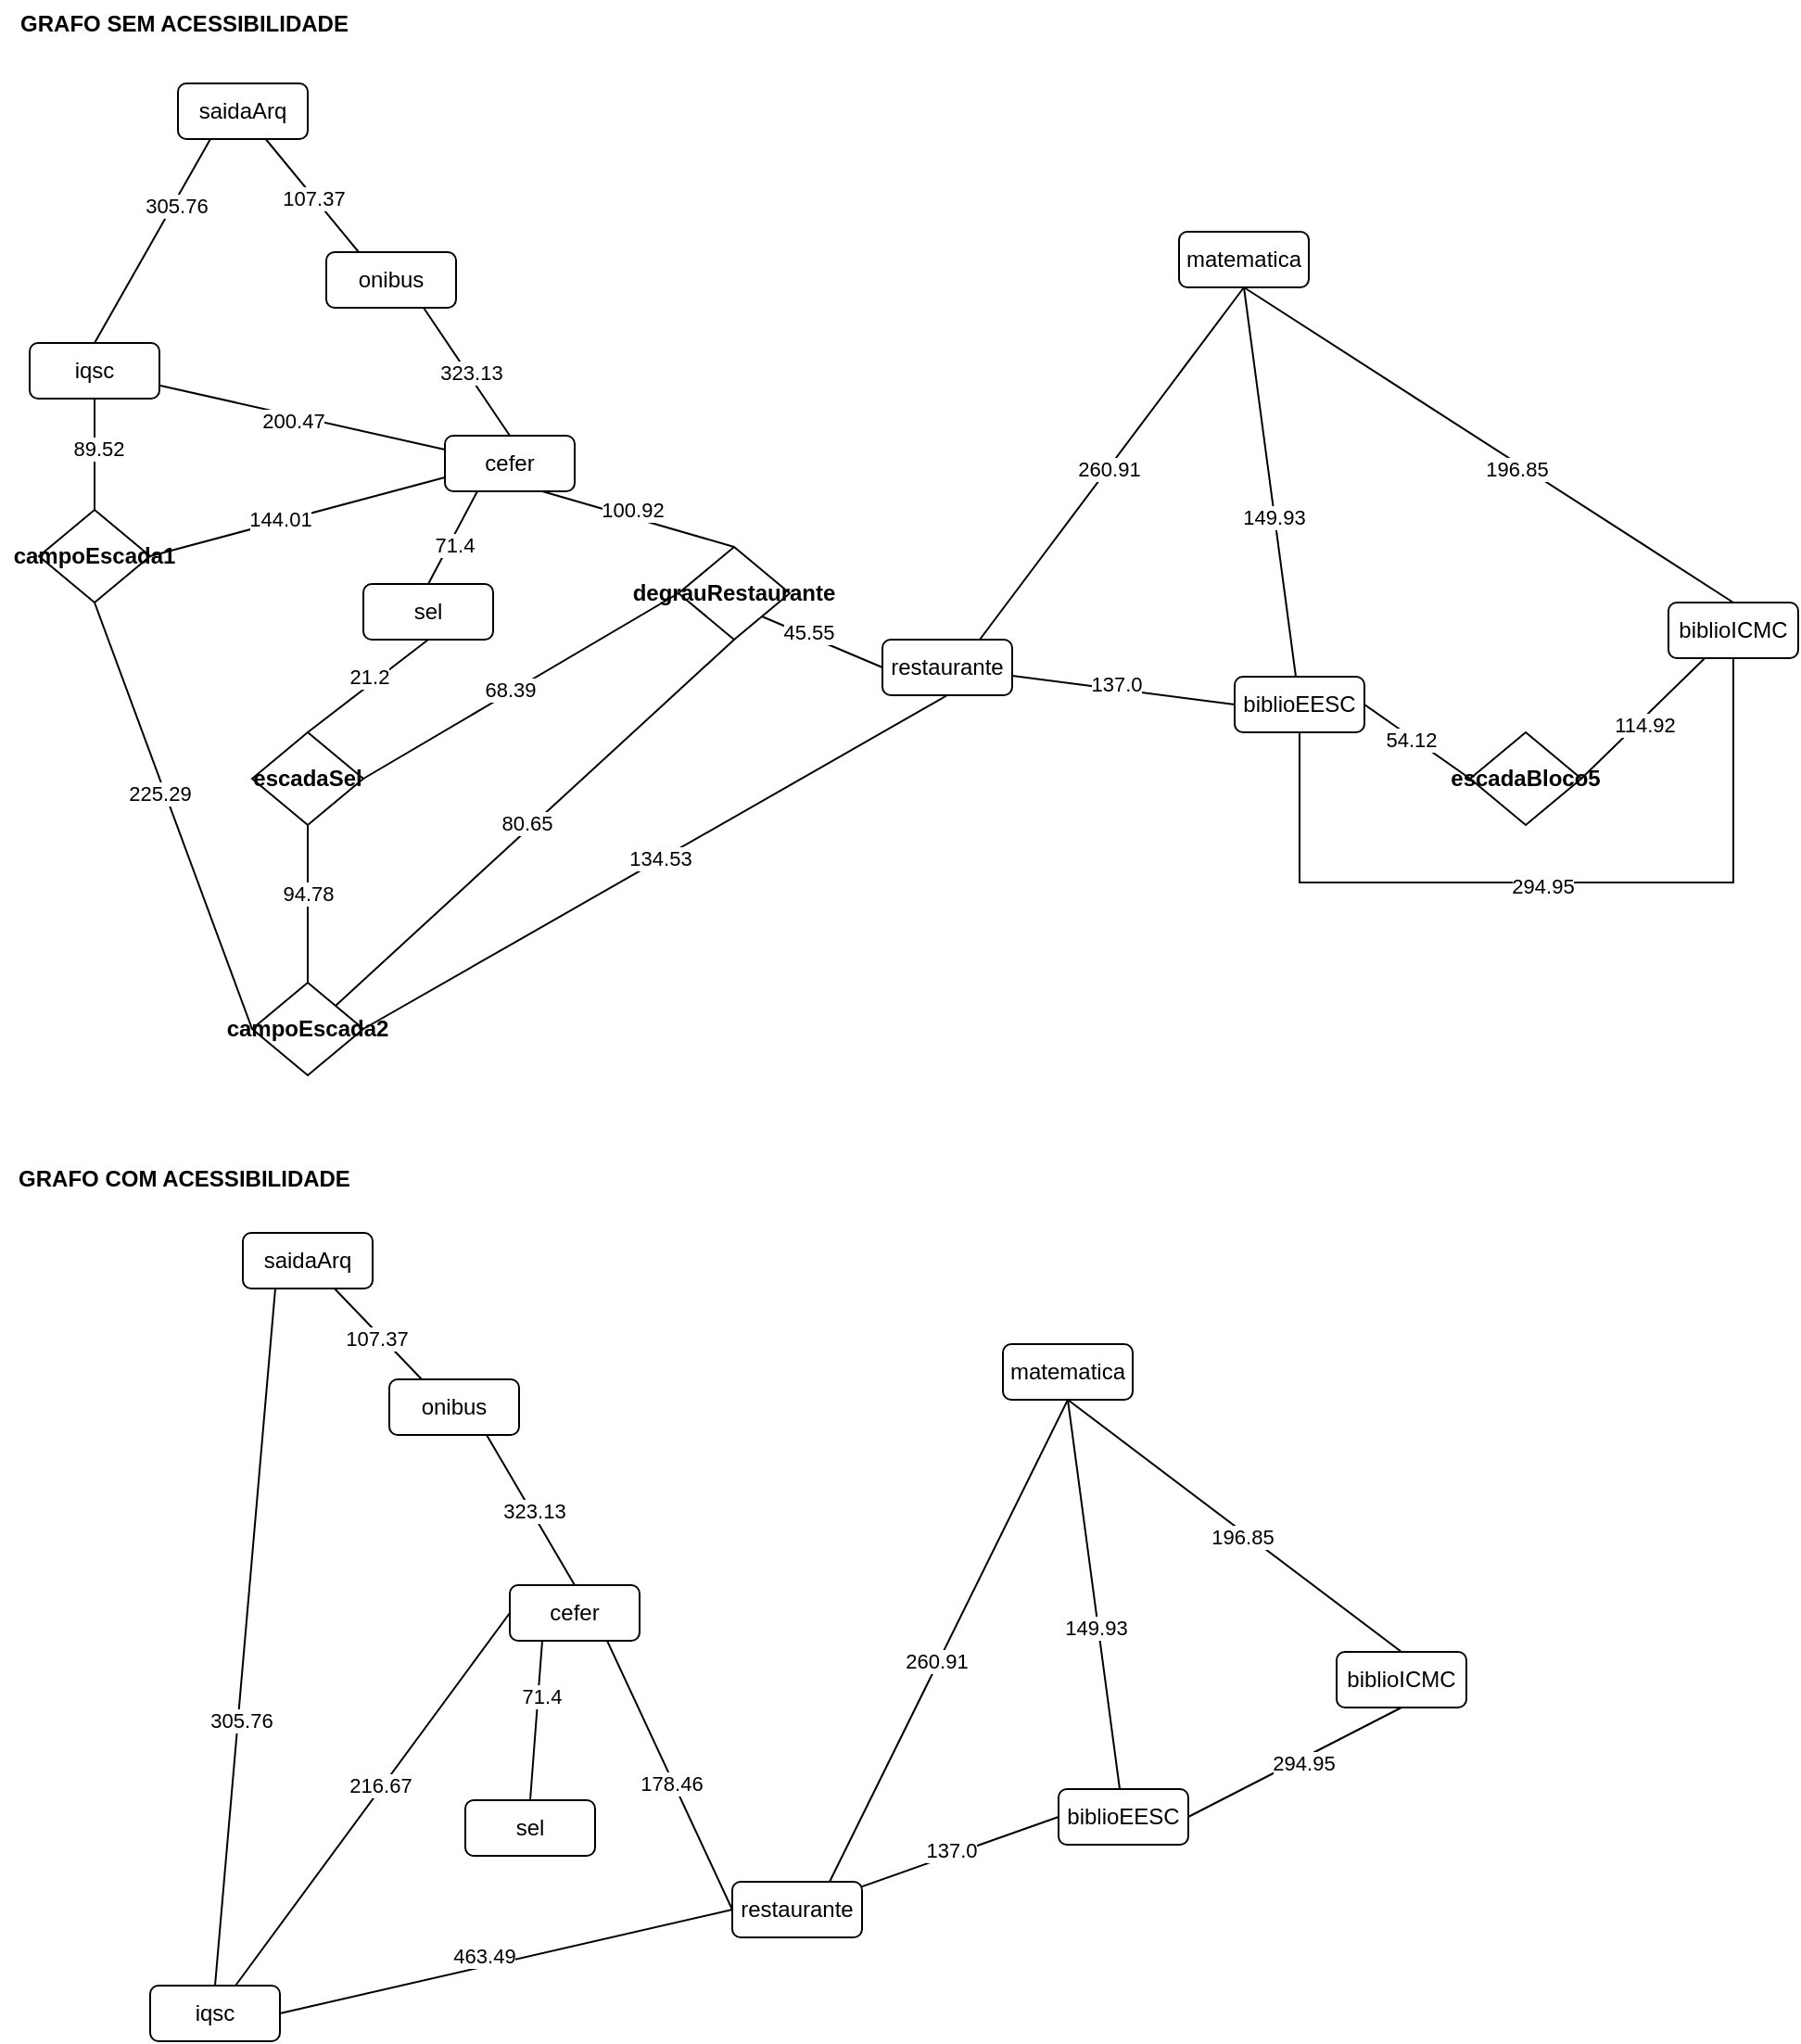 <mxfile version="24.3.1" type="device">
  <diagram name="Página-1" id="zhBQ2vT0E0Bw0QXHDB5k">
    <mxGraphModel dx="1452" dy="614" grid="0" gridSize="10" guides="1" tooltips="1" connect="1" arrows="1" fold="1" page="0" pageScale="1" pageWidth="827" pageHeight="1169" math="0" shadow="0">
      <root>
        <mxCell id="0" />
        <mxCell id="1" parent="0" />
        <mxCell id="oksww-_7QPB1_juGbVkQ-5" style="rounded=0;orthogonalLoop=1;jettySize=auto;html=1;entryX=0.25;entryY=0;entryDx=0;entryDy=0;endArrow=none;endFill=0;" parent="1" source="oksww-_7QPB1_juGbVkQ-2" target="oksww-_7QPB1_juGbVkQ-3" edge="1">
          <mxGeometry relative="1" as="geometry" />
        </mxCell>
        <mxCell id="oksww-_7QPB1_juGbVkQ-89" value="107.37" style="edgeLabel;html=1;align=center;verticalAlign=middle;resizable=0;points=[];" parent="oksww-_7QPB1_juGbVkQ-5" vertex="1" connectable="0">
          <mxGeometry x="0.024" relative="1" as="geometry">
            <mxPoint as="offset" />
          </mxGeometry>
        </mxCell>
        <mxCell id="oksww-_7QPB1_juGbVkQ-10" style="rounded=0;orthogonalLoop=1;jettySize=auto;html=1;exitX=0.25;exitY=1;exitDx=0;exitDy=0;entryX=0.5;entryY=0;entryDx=0;entryDy=0;endArrow=none;endFill=0;" parent="1" source="oksww-_7QPB1_juGbVkQ-2" target="oksww-_7QPB1_juGbVkQ-9" edge="1">
          <mxGeometry relative="1" as="geometry" />
        </mxCell>
        <mxCell id="oksww-_7QPB1_juGbVkQ-88" value="305.76" style="edgeLabel;html=1;align=center;verticalAlign=middle;resizable=0;points=[];" parent="oksww-_7QPB1_juGbVkQ-10" vertex="1" connectable="0">
          <mxGeometry x="-0.357" y="1" relative="1" as="geometry">
            <mxPoint as="offset" />
          </mxGeometry>
        </mxCell>
        <mxCell id="oksww-_7QPB1_juGbVkQ-2" value="saidaArq" style="rounded=1;whiteSpace=wrap;html=1;" parent="1" vertex="1">
          <mxGeometry x="130" y="49" width="70" height="30" as="geometry" />
        </mxCell>
        <mxCell id="oksww-_7QPB1_juGbVkQ-7" style="rounded=0;orthogonalLoop=1;jettySize=auto;html=1;exitX=0.75;exitY=1;exitDx=0;exitDy=0;entryX=0.5;entryY=0;entryDx=0;entryDy=0;endArrow=none;endFill=0;" parent="1" source="oksww-_7QPB1_juGbVkQ-3" target="oksww-_7QPB1_juGbVkQ-6" edge="1">
          <mxGeometry relative="1" as="geometry" />
        </mxCell>
        <mxCell id="oksww-_7QPB1_juGbVkQ-91" value="323.13" style="edgeLabel;html=1;align=center;verticalAlign=middle;resizable=0;points=[];" parent="oksww-_7QPB1_juGbVkQ-7" vertex="1" connectable="0">
          <mxGeometry x="0.033" y="2" relative="1" as="geometry">
            <mxPoint as="offset" />
          </mxGeometry>
        </mxCell>
        <mxCell id="oksww-_7QPB1_juGbVkQ-3" value="onibus" style="rounded=1;whiteSpace=wrap;html=1;" parent="1" vertex="1">
          <mxGeometry x="210" y="140" width="70" height="30" as="geometry" />
        </mxCell>
        <mxCell id="oksww-_7QPB1_juGbVkQ-6" value="cefer" style="rounded=1;whiteSpace=wrap;html=1;" parent="1" vertex="1">
          <mxGeometry x="274" y="239" width="70" height="30" as="geometry" />
        </mxCell>
        <mxCell id="oksww-_7QPB1_juGbVkQ-16" style="rounded=0;orthogonalLoop=1;jettySize=auto;html=1;exitX=0.5;exitY=1;exitDx=0;exitDy=0;entryX=0.5;entryY=0;entryDx=0;entryDy=0;endArrow=none;endFill=0;" parent="1" source="oksww-_7QPB1_juGbVkQ-9" target="oksww-_7QPB1_juGbVkQ-15" edge="1">
          <mxGeometry relative="1" as="geometry" />
        </mxCell>
        <mxCell id="vwch2zvILR5vdQ5iCqcV-2" value="89.52" style="edgeLabel;html=1;align=center;verticalAlign=middle;resizable=0;points=[];" parent="oksww-_7QPB1_juGbVkQ-16" vertex="1" connectable="0">
          <mxGeometry x="-0.114" y="2" relative="1" as="geometry">
            <mxPoint as="offset" />
          </mxGeometry>
        </mxCell>
        <mxCell id="oksww-_7QPB1_juGbVkQ-9" value="iqsc" style="rounded=1;whiteSpace=wrap;html=1;" parent="1" vertex="1">
          <mxGeometry x="50" y="189" width="70" height="30" as="geometry" />
        </mxCell>
        <mxCell id="oksww-_7QPB1_juGbVkQ-12" value="" style="endArrow=none;html=1;rounded=0;entryX=0;entryY=0.25;entryDx=0;entryDy=0;" parent="1" source="oksww-_7QPB1_juGbVkQ-9" target="oksww-_7QPB1_juGbVkQ-6" edge="1">
          <mxGeometry width="50" height="50" relative="1" as="geometry">
            <mxPoint x="120" y="254" as="sourcePoint" />
            <mxPoint x="190.711" y="204" as="targetPoint" />
          </mxGeometry>
        </mxCell>
        <mxCell id="oksww-_7QPB1_juGbVkQ-92" value="200.47" style="edgeLabel;html=1;align=center;verticalAlign=middle;resizable=0;points=[];" parent="oksww-_7QPB1_juGbVkQ-12" vertex="1" connectable="0">
          <mxGeometry x="-0.054" y="-3" relative="1" as="geometry">
            <mxPoint as="offset" />
          </mxGeometry>
        </mxCell>
        <mxCell id="oksww-_7QPB1_juGbVkQ-17" style="rounded=0;orthogonalLoop=1;jettySize=auto;html=1;exitX=1;exitY=0.5;exitDx=0;exitDy=0;entryX=0;entryY=0.75;entryDx=0;entryDy=0;endArrow=none;endFill=0;" parent="1" source="oksww-_7QPB1_juGbVkQ-15" target="oksww-_7QPB1_juGbVkQ-6" edge="1">
          <mxGeometry relative="1" as="geometry" />
        </mxCell>
        <mxCell id="oksww-_7QPB1_juGbVkQ-93" value="144.01" style="edgeLabel;html=1;align=center;verticalAlign=middle;resizable=0;points=[];" parent="oksww-_7QPB1_juGbVkQ-17" vertex="1" connectable="0">
          <mxGeometry x="-0.121" y="2" relative="1" as="geometry">
            <mxPoint as="offset" />
          </mxGeometry>
        </mxCell>
        <mxCell id="oksww-_7QPB1_juGbVkQ-15" value="&lt;b style=&quot;&quot;&gt;campoEscada1&lt;/b&gt;" style="rhombus;html=1;whiteSpace=wrap;" parent="1" vertex="1">
          <mxGeometry x="55" y="279" width="60" height="50" as="geometry" />
        </mxCell>
        <mxCell id="oksww-_7QPB1_juGbVkQ-19" style="rounded=0;orthogonalLoop=1;jettySize=auto;html=1;exitX=0.5;exitY=0;exitDx=0;exitDy=0;entryX=0.75;entryY=1;entryDx=0;entryDy=0;endArrow=none;endFill=0;" parent="1" source="oksww-_7QPB1_juGbVkQ-18" target="oksww-_7QPB1_juGbVkQ-6" edge="1">
          <mxGeometry relative="1" as="geometry" />
        </mxCell>
        <mxCell id="oksww-_7QPB1_juGbVkQ-116" value="100.92" style="edgeLabel;html=1;align=center;verticalAlign=middle;resizable=0;points=[];" parent="oksww-_7QPB1_juGbVkQ-19" vertex="1" connectable="0">
          <mxGeometry x="0.085" y="-4" relative="1" as="geometry">
            <mxPoint as="offset" />
          </mxGeometry>
        </mxCell>
        <mxCell id="oksww-_7QPB1_juGbVkQ-31" style="rounded=0;orthogonalLoop=1;jettySize=auto;html=1;exitX=1;exitY=1;exitDx=0;exitDy=0;entryX=0;entryY=0.5;entryDx=0;entryDy=0;endArrow=none;endFill=0;" parent="1" source="oksww-_7QPB1_juGbVkQ-18" target="oksww-_7QPB1_juGbVkQ-30" edge="1">
          <mxGeometry relative="1" as="geometry" />
        </mxCell>
        <mxCell id="oksww-_7QPB1_juGbVkQ-99" value="45.55" style="edgeLabel;html=1;align=center;verticalAlign=middle;resizable=0;points=[];" parent="oksww-_7QPB1_juGbVkQ-31" vertex="1" connectable="0">
          <mxGeometry x="-0.26" y="2" relative="1" as="geometry">
            <mxPoint as="offset" />
          </mxGeometry>
        </mxCell>
        <mxCell id="oksww-_7QPB1_juGbVkQ-18" value="&lt;b style=&quot;&quot;&gt;degrauRestaurante&lt;/b&gt;" style="rhombus;html=1;whiteSpace=wrap;" parent="1" vertex="1">
          <mxGeometry x="400" y="299" width="60" height="50" as="geometry" />
        </mxCell>
        <mxCell id="oksww-_7QPB1_juGbVkQ-26" style="rounded=0;orthogonalLoop=1;jettySize=auto;html=1;exitX=0;exitY=0.5;exitDx=0;exitDy=0;entryX=0.5;entryY=1;entryDx=0;entryDy=0;endArrow=none;endFill=0;" parent="1" source="oksww-_7QPB1_juGbVkQ-21" target="oksww-_7QPB1_juGbVkQ-15" edge="1">
          <mxGeometry relative="1" as="geometry" />
        </mxCell>
        <mxCell id="oksww-_7QPB1_juGbVkQ-95" value="225.29" style="edgeLabel;html=1;align=center;verticalAlign=middle;resizable=0;points=[];" parent="oksww-_7QPB1_juGbVkQ-26" vertex="1" connectable="0">
          <mxGeometry x="0.119" y="3" relative="1" as="geometry">
            <mxPoint as="offset" />
          </mxGeometry>
        </mxCell>
        <mxCell id="oksww-_7QPB1_juGbVkQ-27" style="rounded=0;orthogonalLoop=1;jettySize=auto;html=1;exitX=0.5;exitY=0;exitDx=0;exitDy=0;entryX=0.5;entryY=1;entryDx=0;entryDy=0;endArrow=none;endFill=0;" parent="1" source="oksww-_7QPB1_juGbVkQ-21" target="oksww-_7QPB1_juGbVkQ-24" edge="1">
          <mxGeometry relative="1" as="geometry" />
        </mxCell>
        <mxCell id="oksww-_7QPB1_juGbVkQ-125" value="94.78" style="edgeLabel;html=1;align=center;verticalAlign=middle;resizable=0;points=[];" parent="oksww-_7QPB1_juGbVkQ-27" vertex="1" connectable="0">
          <mxGeometry x="0.4" y="2" relative="1" as="geometry">
            <mxPoint x="2" y="11" as="offset" />
          </mxGeometry>
        </mxCell>
        <mxCell id="oksww-_7QPB1_juGbVkQ-28" style="rounded=0;orthogonalLoop=1;jettySize=auto;html=1;exitX=1;exitY=0;exitDx=0;exitDy=0;entryX=0.5;entryY=1;entryDx=0;entryDy=0;endArrow=none;endFill=0;" parent="1" source="oksww-_7QPB1_juGbVkQ-21" target="oksww-_7QPB1_juGbVkQ-18" edge="1">
          <mxGeometry relative="1" as="geometry" />
        </mxCell>
        <mxCell id="oksww-_7QPB1_juGbVkQ-97" value="80.65" style="edgeLabel;html=1;align=center;verticalAlign=middle;resizable=0;points=[];" parent="oksww-_7QPB1_juGbVkQ-28" vertex="1" connectable="0">
          <mxGeometry x="-0.028" y="3" relative="1" as="geometry">
            <mxPoint as="offset" />
          </mxGeometry>
        </mxCell>
        <mxCell id="oksww-_7QPB1_juGbVkQ-21" value="&lt;b style=&quot;&quot;&gt;campoEscada2&lt;/b&gt;" style="rhombus;html=1;whiteSpace=wrap;" parent="1" vertex="1">
          <mxGeometry x="170" y="534" width="60" height="50" as="geometry" />
        </mxCell>
        <mxCell id="oksww-_7QPB1_juGbVkQ-23" style="rounded=0;orthogonalLoop=1;jettySize=auto;html=1;exitX=0.5;exitY=0;exitDx=0;exitDy=0;entryX=0.25;entryY=1;entryDx=0;entryDy=0;endArrow=none;endFill=0;" parent="1" source="oksww-_7QPB1_juGbVkQ-22" target="oksww-_7QPB1_juGbVkQ-6" edge="1">
          <mxGeometry relative="1" as="geometry" />
        </mxCell>
        <mxCell id="oksww-_7QPB1_juGbVkQ-94" value="71.4" style="edgeLabel;html=1;align=center;verticalAlign=middle;resizable=0;points=[];" parent="oksww-_7QPB1_juGbVkQ-23" vertex="1" connectable="0">
          <mxGeometry x="-0.116" y="-2" relative="1" as="geometry">
            <mxPoint as="offset" />
          </mxGeometry>
        </mxCell>
        <mxCell id="oksww-_7QPB1_juGbVkQ-22" value="sel" style="rounded=1;whiteSpace=wrap;html=1;" parent="1" vertex="1">
          <mxGeometry x="230" y="319" width="70" height="30" as="geometry" />
        </mxCell>
        <mxCell id="oksww-_7QPB1_juGbVkQ-25" style="rounded=0;orthogonalLoop=1;jettySize=auto;html=1;exitX=0.5;exitY=0;exitDx=0;exitDy=0;entryX=0.5;entryY=1;entryDx=0;entryDy=0;endArrow=none;endFill=0;" parent="1" source="oksww-_7QPB1_juGbVkQ-24" target="oksww-_7QPB1_juGbVkQ-22" edge="1">
          <mxGeometry relative="1" as="geometry" />
        </mxCell>
        <mxCell id="oksww-_7QPB1_juGbVkQ-96" value="21.2" style="edgeLabel;html=1;align=center;verticalAlign=middle;resizable=0;points=[];" parent="oksww-_7QPB1_juGbVkQ-25" vertex="1" connectable="0">
          <mxGeometry x="0.072" y="4" relative="1" as="geometry">
            <mxPoint as="offset" />
          </mxGeometry>
        </mxCell>
        <mxCell id="oksww-_7QPB1_juGbVkQ-36" style="rounded=0;orthogonalLoop=1;jettySize=auto;html=1;exitX=1;exitY=0.5;exitDx=0;exitDy=0;entryX=0;entryY=0.5;entryDx=0;entryDy=0;endArrow=none;endFill=0;" parent="1" source="oksww-_7QPB1_juGbVkQ-24" target="oksww-_7QPB1_juGbVkQ-18" edge="1">
          <mxGeometry relative="1" as="geometry" />
        </mxCell>
        <mxCell id="oksww-_7QPB1_juGbVkQ-100" value="68.39" style="edgeLabel;html=1;align=center;verticalAlign=middle;resizable=0;points=[];" parent="oksww-_7QPB1_juGbVkQ-36" vertex="1" connectable="0">
          <mxGeometry x="0.279" y="1" relative="1" as="geometry">
            <mxPoint x="-29" y="16" as="offset" />
          </mxGeometry>
        </mxCell>
        <mxCell id="oksww-_7QPB1_juGbVkQ-24" value="&lt;b style=&quot;&quot;&gt;escadaSel&lt;/b&gt;" style="rhombus;html=1;whiteSpace=wrap;" parent="1" vertex="1">
          <mxGeometry x="170" y="399" width="60" height="50" as="geometry" />
        </mxCell>
        <mxCell id="oksww-_7QPB1_juGbVkQ-41" style="rounded=0;orthogonalLoop=1;jettySize=auto;html=1;entryX=0;entryY=0.5;entryDx=0;entryDy=0;endArrow=none;endFill=0;" parent="1" source="oksww-_7QPB1_juGbVkQ-30" target="oksww-_7QPB1_juGbVkQ-39" edge="1">
          <mxGeometry relative="1" as="geometry" />
        </mxCell>
        <mxCell id="oksww-_7QPB1_juGbVkQ-104" value="137.0" style="edgeLabel;html=1;align=center;verticalAlign=middle;resizable=0;points=[];" parent="oksww-_7QPB1_juGbVkQ-41" vertex="1" connectable="0">
          <mxGeometry x="-0.077" y="3" relative="1" as="geometry">
            <mxPoint as="offset" />
          </mxGeometry>
        </mxCell>
        <mxCell id="oksww-_7QPB1_juGbVkQ-42" style="rounded=0;orthogonalLoop=1;jettySize=auto;html=1;exitX=0.75;exitY=0;exitDx=0;exitDy=0;entryX=0.5;entryY=1;entryDx=0;entryDy=0;endArrow=none;endFill=0;" parent="1" source="oksww-_7QPB1_juGbVkQ-30" target="oksww-_7QPB1_juGbVkQ-38" edge="1">
          <mxGeometry relative="1" as="geometry" />
        </mxCell>
        <mxCell id="oksww-_7QPB1_juGbVkQ-101" value="260.91" style="edgeLabel;html=1;align=center;verticalAlign=middle;resizable=0;points=[];" parent="oksww-_7QPB1_juGbVkQ-42" vertex="1" connectable="0">
          <mxGeometry x="-0.028" relative="1" as="geometry">
            <mxPoint as="offset" />
          </mxGeometry>
        </mxCell>
        <mxCell id="oksww-_7QPB1_juGbVkQ-30" value="restaurante" style="rounded=1;whiteSpace=wrap;html=1;" parent="1" vertex="1">
          <mxGeometry x="510" y="349" width="70" height="30" as="geometry" />
        </mxCell>
        <mxCell id="oksww-_7QPB1_juGbVkQ-34" style="rounded=0;orthogonalLoop=1;jettySize=auto;html=1;exitX=1;exitY=0.5;exitDx=0;exitDy=0;entryX=0.5;entryY=1;entryDx=0;entryDy=0;endArrow=none;endFill=0;" parent="1" source="oksww-_7QPB1_juGbVkQ-21" target="oksww-_7QPB1_juGbVkQ-30" edge="1">
          <mxGeometry relative="1" as="geometry" />
        </mxCell>
        <mxCell id="oksww-_7QPB1_juGbVkQ-98" value="134.53" style="edgeLabel;html=1;align=center;verticalAlign=middle;resizable=0;points=[];" parent="oksww-_7QPB1_juGbVkQ-34" vertex="1" connectable="0">
          <mxGeometry x="0.02" y="1" relative="1" as="geometry">
            <mxPoint as="offset" />
          </mxGeometry>
        </mxCell>
        <mxCell id="oksww-_7QPB1_juGbVkQ-38" value="matematica" style="rounded=1;whiteSpace=wrap;html=1;" parent="1" vertex="1">
          <mxGeometry x="670" y="129" width="70" height="30" as="geometry" />
        </mxCell>
        <mxCell id="oksww-_7QPB1_juGbVkQ-46" style="rounded=0;orthogonalLoop=1;jettySize=auto;html=1;exitX=1;exitY=0.5;exitDx=0;exitDy=0;entryX=0;entryY=0.5;entryDx=0;entryDy=0;endArrow=none;endFill=0;" parent="1" source="oksww-_7QPB1_juGbVkQ-39" target="oksww-_7QPB1_juGbVkQ-45" edge="1">
          <mxGeometry relative="1" as="geometry" />
        </mxCell>
        <mxCell id="oksww-_7QPB1_juGbVkQ-105" value="54.12" style="edgeLabel;html=1;align=center;verticalAlign=middle;resizable=0;points=[];" parent="oksww-_7QPB1_juGbVkQ-46" vertex="1" connectable="0">
          <mxGeometry x="-0.111" y="-1" relative="1" as="geometry">
            <mxPoint as="offset" />
          </mxGeometry>
        </mxCell>
        <mxCell id="oksww-_7QPB1_juGbVkQ-107" style="edgeStyle=orthogonalEdgeStyle;rounded=0;orthogonalLoop=1;jettySize=auto;html=1;entryX=0.5;entryY=1;entryDx=0;entryDy=0;endArrow=none;endFill=0;" parent="1" source="oksww-_7QPB1_juGbVkQ-39" target="oksww-_7QPB1_juGbVkQ-40" edge="1">
          <mxGeometry relative="1" as="geometry">
            <Array as="points">
              <mxPoint x="735" y="480" />
              <mxPoint x="969" y="480" />
            </Array>
          </mxGeometry>
        </mxCell>
        <mxCell id="oksww-_7QPB1_juGbVkQ-108" value="294.95" style="edgeLabel;html=1;align=center;verticalAlign=middle;resizable=0;points=[];" parent="oksww-_7QPB1_juGbVkQ-107" vertex="1" connectable="0">
          <mxGeometry x="-0.027" y="-2" relative="1" as="geometry">
            <mxPoint as="offset" />
          </mxGeometry>
        </mxCell>
        <mxCell id="oksww-_7QPB1_juGbVkQ-39" value="biblioEESC" style="rounded=1;whiteSpace=wrap;html=1;" parent="1" vertex="1">
          <mxGeometry x="700" y="369" width="70" height="30" as="geometry" />
        </mxCell>
        <mxCell id="oksww-_7QPB1_juGbVkQ-43" style="rounded=0;orthogonalLoop=1;jettySize=auto;html=1;exitX=0.5;exitY=0;exitDx=0;exitDy=0;entryX=0.5;entryY=1;entryDx=0;entryDy=0;endArrow=none;endFill=0;" parent="1" source="oksww-_7QPB1_juGbVkQ-40" target="oksww-_7QPB1_juGbVkQ-38" edge="1">
          <mxGeometry relative="1" as="geometry" />
        </mxCell>
        <mxCell id="oksww-_7QPB1_juGbVkQ-120" value="196.85" style="edgeLabel;html=1;align=center;verticalAlign=middle;resizable=0;points=[];" parent="oksww-_7QPB1_juGbVkQ-43" vertex="1" connectable="0">
          <mxGeometry x="-0.117" y="2" relative="1" as="geometry">
            <mxPoint y="1" as="offset" />
          </mxGeometry>
        </mxCell>
        <mxCell id="oksww-_7QPB1_juGbVkQ-47" style="rounded=0;orthogonalLoop=1;jettySize=auto;html=1;entryX=1;entryY=0.5;entryDx=0;entryDy=0;endArrow=none;endFill=0;" parent="1" source="oksww-_7QPB1_juGbVkQ-40" target="oksww-_7QPB1_juGbVkQ-45" edge="1">
          <mxGeometry relative="1" as="geometry" />
        </mxCell>
        <mxCell id="oksww-_7QPB1_juGbVkQ-106" value="114.92" style="edgeLabel;html=1;align=center;verticalAlign=middle;resizable=0;points=[];" parent="oksww-_7QPB1_juGbVkQ-47" vertex="1" connectable="0">
          <mxGeometry x="0.043" y="2" relative="1" as="geometry">
            <mxPoint as="offset" />
          </mxGeometry>
        </mxCell>
        <mxCell id="oksww-_7QPB1_juGbVkQ-40" value="biblioICMC" style="rounded=1;whiteSpace=wrap;html=1;" parent="1" vertex="1">
          <mxGeometry x="934" y="329" width="70" height="30" as="geometry" />
        </mxCell>
        <mxCell id="oksww-_7QPB1_juGbVkQ-45" value="&lt;b style=&quot;&quot;&gt;escadaBloco5&lt;/b&gt;" style="rhombus;html=1;whiteSpace=wrap;" parent="1" vertex="1">
          <mxGeometry x="827" y="399" width="60" height="50" as="geometry" />
        </mxCell>
        <mxCell id="oksww-_7QPB1_juGbVkQ-48" style="rounded=0;orthogonalLoop=1;jettySize=auto;html=1;entryX=0.5;entryY=1;entryDx=0;entryDy=0;endArrow=none;endFill=0;" parent="1" source="oksww-_7QPB1_juGbVkQ-39" target="oksww-_7QPB1_juGbVkQ-38" edge="1">
          <mxGeometry relative="1" as="geometry" />
        </mxCell>
        <mxCell id="oksww-_7QPB1_juGbVkQ-102" value="149.93" style="edgeLabel;html=1;align=center;verticalAlign=middle;resizable=0;points=[];" parent="oksww-_7QPB1_juGbVkQ-48" vertex="1" connectable="0">
          <mxGeometry x="-0.181" y="1" relative="1" as="geometry">
            <mxPoint as="offset" />
          </mxGeometry>
        </mxCell>
        <mxCell id="oksww-_7QPB1_juGbVkQ-50" style="rounded=0;orthogonalLoop=1;jettySize=auto;html=1;entryX=0.25;entryY=0;entryDx=0;entryDy=0;endArrow=none;endFill=0;" parent="1" source="oksww-_7QPB1_juGbVkQ-52" target="oksww-_7QPB1_juGbVkQ-54" edge="1">
          <mxGeometry relative="1" as="geometry" />
        </mxCell>
        <mxCell id="oksww-_7QPB1_juGbVkQ-109" value="107.37" style="edgeLabel;html=1;align=center;verticalAlign=middle;resizable=0;points=[];" parent="oksww-_7QPB1_juGbVkQ-50" vertex="1" connectable="0">
          <mxGeometry x="0.019" y="-2" relative="1" as="geometry">
            <mxPoint as="offset" />
          </mxGeometry>
        </mxCell>
        <mxCell id="oksww-_7QPB1_juGbVkQ-51" style="rounded=0;orthogonalLoop=1;jettySize=auto;html=1;exitX=0.25;exitY=1;exitDx=0;exitDy=0;entryX=0.5;entryY=0;entryDx=0;entryDy=0;endArrow=none;endFill=0;" parent="1" source="oksww-_7QPB1_juGbVkQ-52" target="oksww-_7QPB1_juGbVkQ-57" edge="1">
          <mxGeometry relative="1" as="geometry" />
        </mxCell>
        <mxCell id="oksww-_7QPB1_juGbVkQ-111" value="305.76" style="edgeLabel;html=1;align=center;verticalAlign=middle;resizable=0;points=[];" parent="oksww-_7QPB1_juGbVkQ-51" vertex="1" connectable="0">
          <mxGeometry x="0.238" y="1" relative="1" as="geometry">
            <mxPoint as="offset" />
          </mxGeometry>
        </mxCell>
        <mxCell id="oksww-_7QPB1_juGbVkQ-52" value="saidaArq" style="rounded=1;whiteSpace=wrap;html=1;" parent="1" vertex="1">
          <mxGeometry x="165" y="669" width="70" height="30" as="geometry" />
        </mxCell>
        <mxCell id="oksww-_7QPB1_juGbVkQ-53" style="rounded=0;orthogonalLoop=1;jettySize=auto;html=1;exitX=0.75;exitY=1;exitDx=0;exitDy=0;entryX=0.5;entryY=0;entryDx=0;entryDy=0;endArrow=none;endFill=0;" parent="1" source="oksww-_7QPB1_juGbVkQ-54" target="oksww-_7QPB1_juGbVkQ-55" edge="1">
          <mxGeometry relative="1" as="geometry" />
        </mxCell>
        <mxCell id="oksww-_7QPB1_juGbVkQ-110" value="323.13" style="edgeLabel;html=1;align=center;verticalAlign=middle;resizable=0;points=[];" parent="oksww-_7QPB1_juGbVkQ-53" vertex="1" connectable="0">
          <mxGeometry x="0.019" y="1" relative="1" as="geometry">
            <mxPoint as="offset" />
          </mxGeometry>
        </mxCell>
        <mxCell id="oksww-_7QPB1_juGbVkQ-54" value="onibus" style="rounded=1;whiteSpace=wrap;html=1;" parent="1" vertex="1">
          <mxGeometry x="244" y="748" width="70" height="30" as="geometry" />
        </mxCell>
        <mxCell id="oksww-_7QPB1_juGbVkQ-55" value="cefer" style="rounded=1;whiteSpace=wrap;html=1;" parent="1" vertex="1">
          <mxGeometry x="309" y="859" width="70" height="30" as="geometry" />
        </mxCell>
        <mxCell id="oksww-_7QPB1_juGbVkQ-87" style="rounded=0;orthogonalLoop=1;jettySize=auto;html=1;exitX=1;exitY=0.5;exitDx=0;exitDy=0;entryX=0;entryY=0.5;entryDx=0;entryDy=0;endArrow=none;endFill=0;" parent="1" source="oksww-_7QPB1_juGbVkQ-57" target="oksww-_7QPB1_juGbVkQ-75" edge="1">
          <mxGeometry relative="1" as="geometry" />
        </mxCell>
        <mxCell id="oksww-_7QPB1_juGbVkQ-112" value="463.49" style="edgeLabel;html=1;align=center;verticalAlign=middle;resizable=0;points=[];" parent="oksww-_7QPB1_juGbVkQ-87" vertex="1" connectable="0">
          <mxGeometry x="-0.029" y="6" relative="1" as="geometry">
            <mxPoint x="-7" y="2" as="offset" />
          </mxGeometry>
        </mxCell>
        <mxCell id="oksww-_7QPB1_juGbVkQ-57" value="iqsc" style="rounded=1;whiteSpace=wrap;html=1;" parent="1" vertex="1">
          <mxGeometry x="115" y="1075" width="70" height="30" as="geometry" />
        </mxCell>
        <mxCell id="oksww-_7QPB1_juGbVkQ-58" value="" style="endArrow=none;html=1;rounded=0;entryX=0;entryY=0.5;entryDx=0;entryDy=0;" parent="1" source="oksww-_7QPB1_juGbVkQ-57" target="oksww-_7QPB1_juGbVkQ-55" edge="1">
          <mxGeometry width="50" height="50" relative="1" as="geometry">
            <mxPoint x="155" y="874" as="sourcePoint" />
            <mxPoint x="225.711" y="824" as="targetPoint" />
          </mxGeometry>
        </mxCell>
        <mxCell id="vwch2zvILR5vdQ5iCqcV-1" value="216.67" style="edgeLabel;html=1;align=center;verticalAlign=middle;resizable=0;points=[];" parent="oksww-_7QPB1_juGbVkQ-58" vertex="1" connectable="0">
          <mxGeometry x="0.065" y="2" relative="1" as="geometry">
            <mxPoint as="offset" />
          </mxGeometry>
        </mxCell>
        <mxCell id="oksww-_7QPB1_juGbVkQ-61" style="rounded=0;orthogonalLoop=1;jettySize=auto;html=1;exitX=0;exitY=0.5;exitDx=0;exitDy=0;entryX=0.75;entryY=1;entryDx=0;entryDy=0;endArrow=none;endFill=0;" parent="1" source="oksww-_7QPB1_juGbVkQ-75" target="oksww-_7QPB1_juGbVkQ-55" edge="1">
          <mxGeometry relative="1" as="geometry">
            <mxPoint x="465" y="919" as="sourcePoint" />
          </mxGeometry>
        </mxCell>
        <mxCell id="oksww-_7QPB1_juGbVkQ-113" value="178.46" style="edgeLabel;html=1;align=center;verticalAlign=middle;resizable=0;points=[];" parent="oksww-_7QPB1_juGbVkQ-61" vertex="1" connectable="0">
          <mxGeometry x="-0.051" y="1" relative="1" as="geometry">
            <mxPoint as="offset" />
          </mxGeometry>
        </mxCell>
        <mxCell id="oksww-_7QPB1_juGbVkQ-68" style="rounded=0;orthogonalLoop=1;jettySize=auto;html=1;exitX=0.5;exitY=0;exitDx=0;exitDy=0;entryX=0.25;entryY=1;entryDx=0;entryDy=0;endArrow=none;endFill=0;" parent="1" source="oksww-_7QPB1_juGbVkQ-69" target="oksww-_7QPB1_juGbVkQ-55" edge="1">
          <mxGeometry relative="1" as="geometry" />
        </mxCell>
        <mxCell id="oksww-_7QPB1_juGbVkQ-123" value="71.4" style="edgeLabel;html=1;align=center;verticalAlign=middle;resizable=0;points=[];" parent="oksww-_7QPB1_juGbVkQ-68" vertex="1" connectable="0">
          <mxGeometry x="0.306" y="-1" relative="1" as="geometry">
            <mxPoint as="offset" />
          </mxGeometry>
        </mxCell>
        <mxCell id="oksww-_7QPB1_juGbVkQ-69" value="sel" style="rounded=1;whiteSpace=wrap;html=1;" parent="1" vertex="1">
          <mxGeometry x="285" y="975" width="70" height="30" as="geometry" />
        </mxCell>
        <mxCell id="oksww-_7QPB1_juGbVkQ-73" style="rounded=0;orthogonalLoop=1;jettySize=auto;html=1;entryX=0;entryY=0.5;entryDx=0;entryDy=0;endArrow=none;endFill=0;" parent="1" source="oksww-_7QPB1_juGbVkQ-75" target="oksww-_7QPB1_juGbVkQ-79" edge="1">
          <mxGeometry relative="1" as="geometry" />
        </mxCell>
        <mxCell id="oksww-_7QPB1_juGbVkQ-124" value="137.0" style="edgeLabel;html=1;align=center;verticalAlign=middle;resizable=0;points=[];" parent="oksww-_7QPB1_juGbVkQ-73" vertex="1" connectable="0">
          <mxGeometry x="-0.083" y="3" relative="1" as="geometry">
            <mxPoint as="offset" />
          </mxGeometry>
        </mxCell>
        <mxCell id="oksww-_7QPB1_juGbVkQ-74" style="rounded=0;orthogonalLoop=1;jettySize=auto;html=1;exitX=0.75;exitY=0;exitDx=0;exitDy=0;entryX=0.5;entryY=1;entryDx=0;entryDy=0;endArrow=none;endFill=0;" parent="1" source="oksww-_7QPB1_juGbVkQ-75" target="oksww-_7QPB1_juGbVkQ-77" edge="1">
          <mxGeometry relative="1" as="geometry" />
        </mxCell>
        <mxCell id="oksww-_7QPB1_juGbVkQ-117" value="260.91" style="edgeLabel;html=1;align=center;verticalAlign=middle;resizable=0;points=[];" parent="oksww-_7QPB1_juGbVkQ-74" vertex="1" connectable="0">
          <mxGeometry x="-0.085" y="2" relative="1" as="geometry">
            <mxPoint as="offset" />
          </mxGeometry>
        </mxCell>
        <mxCell id="oksww-_7QPB1_juGbVkQ-75" value="restaurante" style="rounded=1;whiteSpace=wrap;html=1;" parent="1" vertex="1">
          <mxGeometry x="429" y="1019" width="70" height="30" as="geometry" />
        </mxCell>
        <mxCell id="oksww-_7QPB1_juGbVkQ-77" value="matematica" style="rounded=1;whiteSpace=wrap;html=1;" parent="1" vertex="1">
          <mxGeometry x="575" y="729" width="70" height="30" as="geometry" />
        </mxCell>
        <mxCell id="oksww-_7QPB1_juGbVkQ-86" style="rounded=0;orthogonalLoop=1;jettySize=auto;html=1;exitX=1;exitY=0.5;exitDx=0;exitDy=0;entryX=0.5;entryY=1;entryDx=0;entryDy=0;endArrow=none;endFill=0;" parent="1" source="oksww-_7QPB1_juGbVkQ-79" target="oksww-_7QPB1_juGbVkQ-82" edge="1">
          <mxGeometry relative="1" as="geometry" />
        </mxCell>
        <mxCell id="oksww-_7QPB1_juGbVkQ-119" value="294.95" style="edgeLabel;html=1;align=center;verticalAlign=middle;resizable=0;points=[];" parent="oksww-_7QPB1_juGbVkQ-86" vertex="1" connectable="0">
          <mxGeometry x="0.056" y="-2" relative="1" as="geometry">
            <mxPoint as="offset" />
          </mxGeometry>
        </mxCell>
        <mxCell id="oksww-_7QPB1_juGbVkQ-79" value="biblioEESC" style="rounded=1;whiteSpace=wrap;html=1;" parent="1" vertex="1">
          <mxGeometry x="605" y="969" width="70" height="30" as="geometry" />
        </mxCell>
        <mxCell id="oksww-_7QPB1_juGbVkQ-80" style="rounded=0;orthogonalLoop=1;jettySize=auto;html=1;exitX=0.5;exitY=0;exitDx=0;exitDy=0;entryX=0.5;entryY=1;entryDx=0;entryDy=0;endArrow=none;endFill=0;" parent="1" source="oksww-_7QPB1_juGbVkQ-82" target="oksww-_7QPB1_juGbVkQ-77" edge="1">
          <mxGeometry relative="1" as="geometry" />
        </mxCell>
        <mxCell id="oksww-_7QPB1_juGbVkQ-121" value="196.85" style="edgeLabel;html=1;align=center;verticalAlign=middle;resizable=0;points=[];" parent="oksww-_7QPB1_juGbVkQ-80" vertex="1" connectable="0">
          <mxGeometry x="-0.056" y="2" relative="1" as="geometry">
            <mxPoint as="offset" />
          </mxGeometry>
        </mxCell>
        <mxCell id="oksww-_7QPB1_juGbVkQ-82" value="biblioICMC" style="rounded=1;whiteSpace=wrap;html=1;" parent="1" vertex="1">
          <mxGeometry x="755" y="895" width="70" height="30" as="geometry" />
        </mxCell>
        <mxCell id="oksww-_7QPB1_juGbVkQ-84" style="rounded=0;orthogonalLoop=1;jettySize=auto;html=1;entryX=0.5;entryY=1;entryDx=0;entryDy=0;endArrow=none;endFill=0;" parent="1" source="oksww-_7QPB1_juGbVkQ-79" target="oksww-_7QPB1_juGbVkQ-77" edge="1">
          <mxGeometry relative="1" as="geometry" />
        </mxCell>
        <mxCell id="oksww-_7QPB1_juGbVkQ-122" value="149.93" style="edgeLabel;html=1;align=center;verticalAlign=middle;resizable=0;points=[];" parent="oksww-_7QPB1_juGbVkQ-84" vertex="1" connectable="0">
          <mxGeometry x="-0.165" y="2" relative="1" as="geometry">
            <mxPoint as="offset" />
          </mxGeometry>
        </mxCell>
        <mxCell id="oksww-_7QPB1_juGbVkQ-126" value="&lt;b&gt;GRAFO SEM ACESSIBILIDADE&lt;/b&gt;" style="text;html=1;align=center;verticalAlign=middle;resizable=0;points=[];autosize=1;strokeColor=none;fillColor=none;" parent="1" vertex="1">
          <mxGeometry x="35" y="4" width="195" height="26" as="geometry" />
        </mxCell>
        <mxCell id="oksww-_7QPB1_juGbVkQ-127" value="&lt;b&gt;GRAFO COM ACESSIBILIDADE&lt;/b&gt;" style="text;html=1;align=center;verticalAlign=middle;resizable=0;points=[];autosize=1;strokeColor=none;fillColor=none;" parent="1" vertex="1">
          <mxGeometry x="34" y="627" width="197" height="26" as="geometry" />
        </mxCell>
      </root>
    </mxGraphModel>
  </diagram>
</mxfile>

